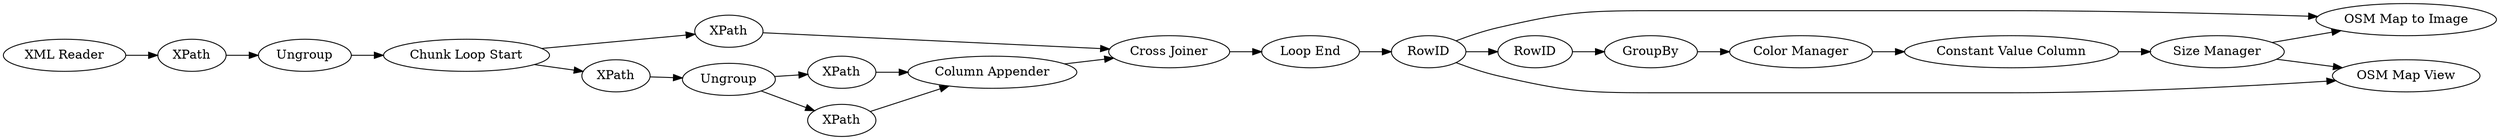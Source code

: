 digraph {
	"3516005723497134984_19" [label=RowID]
	"3516005723497134984_12" [label="Loop End"]
	"-2237937440458694839_22" [label="OSM Map to Image"]
	"3516005723497134984_17" [label=XPath]
	"7856346952399221729_20" [label="Constant Value Column"]
	"6629082330650693415_13" [label=GroupBy]
	"6629082330650693415_20" [label=RowID]
	"-2237937440458694839_16" [label="OSM Map View"]
	"3516005723497134984_6" [label=Ungroup]
	"3516005723497134984_16" [label=XPath]
	"3516005723497134984_1" [label="XML Reader"]
	"7856346952399221729_18" [label="Color Manager"]
	"3516005723497134984_13" [label=XPath]
	"3516005723497134984_18" [label=XPath]
	"3516005723497134984_11" [label="Cross Joiner"]
	"3516005723497134984_15" [label=XPath]
	"3516005723497134984_9" [label="Column Appender"]
	"3516005723497134984_14" [label=Ungroup]
	"7856346952399221729_19" [label="Size Manager"]
	"3516005723497134984_4" [label="Chunk Loop Start"]
	"3516005723497134984_15" -> "3516005723497134984_6"
	"3516005723497134984_19" -> "-2237937440458694839_16"
	"7856346952399221729_20" -> "7856346952399221729_19"
	"7856346952399221729_19" -> "-2237937440458694839_16"
	"3516005723497134984_4" -> "3516005723497134984_15"
	"3516005723497134984_14" -> "3516005723497134984_4"
	"6629082330650693415_13" -> "7856346952399221729_18"
	"3516005723497134984_19" -> "-2237937440458694839_22"
	"3516005723497134984_19" -> "6629082330650693415_20"
	"7856346952399221729_19" -> "-2237937440458694839_22"
	"6629082330650693415_20" -> "6629082330650693415_13"
	"3516005723497134984_13" -> "3516005723497134984_14"
	"3516005723497134984_6" -> "3516005723497134984_16"
	"7856346952399221729_18" -> "7856346952399221729_20"
	"3516005723497134984_6" -> "3516005723497134984_17"
	"3516005723497134984_17" -> "3516005723497134984_9"
	"3516005723497134984_12" -> "3516005723497134984_19"
	"3516005723497134984_4" -> "3516005723497134984_18"
	"3516005723497134984_9" -> "3516005723497134984_11"
	"3516005723497134984_1" -> "3516005723497134984_13"
	"3516005723497134984_16" -> "3516005723497134984_9"
	"3516005723497134984_18" -> "3516005723497134984_11"
	"3516005723497134984_11" -> "3516005723497134984_12"
	rankdir=LR
}
